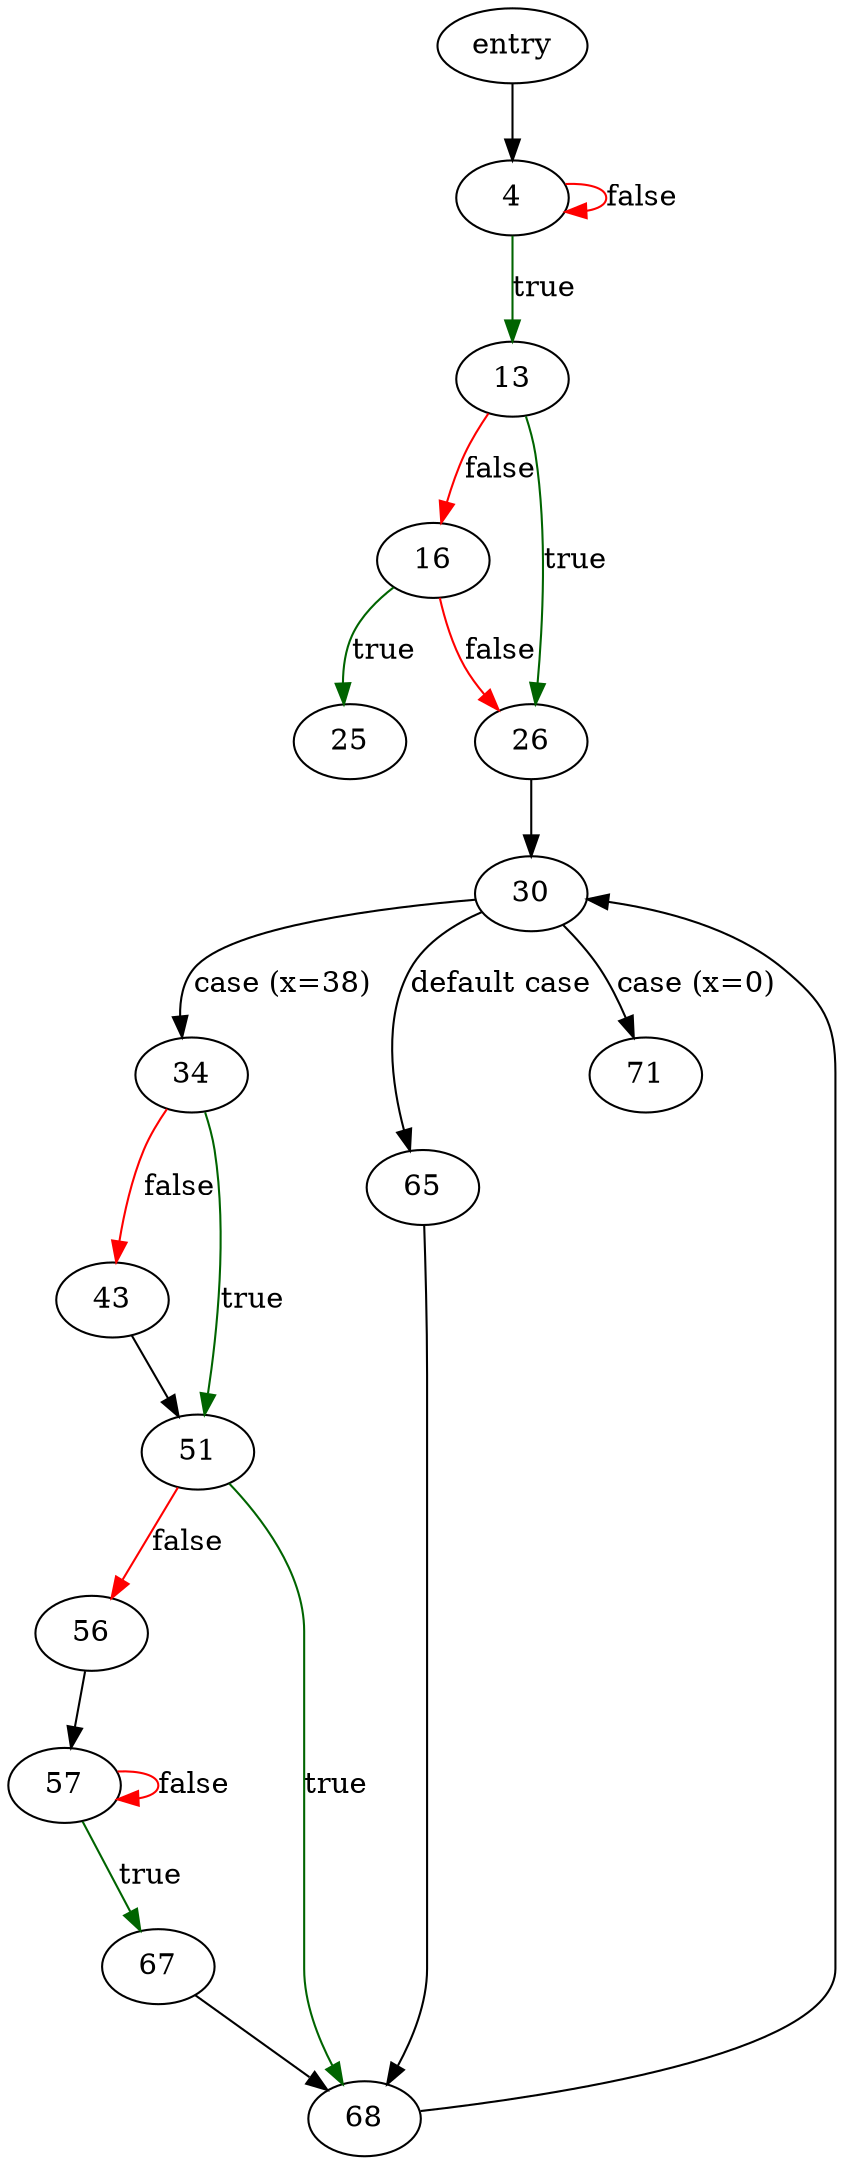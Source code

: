 digraph "create_fullname" {
	// Node definitions.
	2 [label=entry];
	4;
	13;
	16;
	25;
	26;
	30;
	34;
	43;
	51;
	56;
	57;
	65;
	67;
	68;
	71;

	// Edge definitions.
	2 -> 4;
	4 -> 4 [
		color=red
		label=false
	];
	4 -> 13 [
		color=darkgreen
		label=true
	];
	13 -> 16 [
		color=red
		label=false
	];
	13 -> 26 [
		color=darkgreen
		label=true
	];
	16 -> 25 [
		color=darkgreen
		label=true
	];
	16 -> 26 [
		color=red
		label=false
	];
	26 -> 30;
	30 -> 34 [label="case (x=38)"];
	30 -> 65 [label="default case"];
	30 -> 71 [label="case (x=0)"];
	34 -> 43 [
		color=red
		label=false
	];
	34 -> 51 [
		color=darkgreen
		label=true
	];
	43 -> 51;
	51 -> 56 [
		color=red
		label=false
	];
	51 -> 68 [
		color=darkgreen
		label=true
	];
	56 -> 57;
	57 -> 57 [
		color=red
		label=false
	];
	57 -> 67 [
		color=darkgreen
		label=true
	];
	65 -> 68;
	67 -> 68;
	68 -> 30;
}